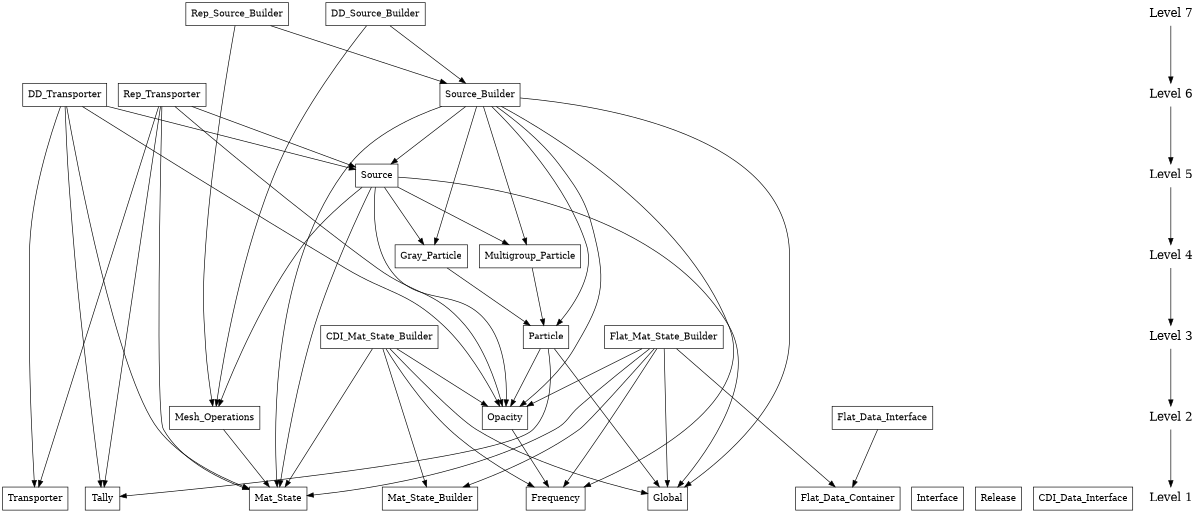 digraph imc_package_level {
    /* graph attributes */
    center=1;
    size="8,14";
    ranksep=1.25;

    /* nodes */
    node0 [shape=box, label="Rep_Source_Builder"];
    node1 [shape=box, label="Flat_Mat_State_Builder"];
    node2 [shape=box, label="Transporter"];
    node3 [shape=box, label="Interface"];
    node4 [shape=box, label="Frequency"];
    node5 [shape=box, label="Mat_State_Builder"];
    node6 [shape=box, label="Global"];
    node7 [shape=box, label="DD_Transporter"];
    node8 [shape=box, label="Gray_Particle"];
    node9 [shape=box, label="Opacity"];
    node10 [shape=box, label="Mesh_Operations"];
    node11 [shape=box, label="Flat_Data_Container"];
    node12 [shape=box, label="Multigroup_Particle"];
    node13 [shape=box, label="Release"];
    node14 [shape=box, label="Source_Builder"];
    node15 [shape=box, label="Flat_Data_Interface"];
    node16 [shape=box, label="DD_Source_Builder"];
    node17 [shape=box, label="Source"];
    node18 [shape=box, label="Tally"];
    node19 [shape=box, label="CDI_Data_Interface"];
    node20 [shape=box, label="CDI_Mat_State_Builder"];
    node21 [shape=box, label="Rep_Transporter"];
    node22 [shape=box, label="Particle"];
    node23 [shape=box, label="Mat_State"];

    /* level dependencies */
    node0 -> { node14  node10 };
    node1 -> { node5  node11  node6  node11  node23  node9  node4 };
    node2 -> {};
    node3 -> {};
    node4 -> {};
    node5 -> {};
    node6 -> {};
    node7 -> { node2  node9  node23  node17  node18 };
    node8 -> { node22 };
    node9 -> { node4 };
    node10 -> { node23 };
    node11 -> {};
    node12 -> { node22 };
    node13 -> {};
    node14 -> { node22  node6  node17  node23  node9  node8  node12  node4 };
    node15 -> { node11 };
    node16 -> { node14  node10 };
    node17 -> { node10  node6  node9  node23  node8  node12 };
    node18 -> {};
    node19 -> {};
    node20 -> { node5  node4  node9  node23  node6 };
    node21 -> { node2  node9  node23  node17  node18 };
    node22 -> { node9  node18  node6  node6 };
    node23 -> {};

    /* Levels */
    l7 [shape=plaintext, label="Level 7", fontsize=18];
    l6 [shape=plaintext, label="Level 6", fontsize=18];
    l5 [shape=plaintext, label="Level 5", fontsize=18];
    l4 [shape=plaintext, label="Level 4", fontsize=18];
    l3 [shape=plaintext, label="Level 3", fontsize=18];
    l2 [shape=plaintext, label="Level 2", fontsize=18];
    l1 [shape=plaintext, label="Level 1", fontsize=18];

    l7 -> l6 -> l5 -> l4 -> l3 -> l2 -> l1

    {rank=same; l1 node2 node3 node4 node5 node6 node11 node13 node18 node19 node23};
    {rank=same; l2 node9 node10 node15};
    {rank=same; l3 node1 node20 node22};
    {rank=same; l4 node8 node12};
    {rank=same; l5 node17};
    {rank=same; l6 node7 node14 node21};
    {rank=same; l7 node0 node16};

}